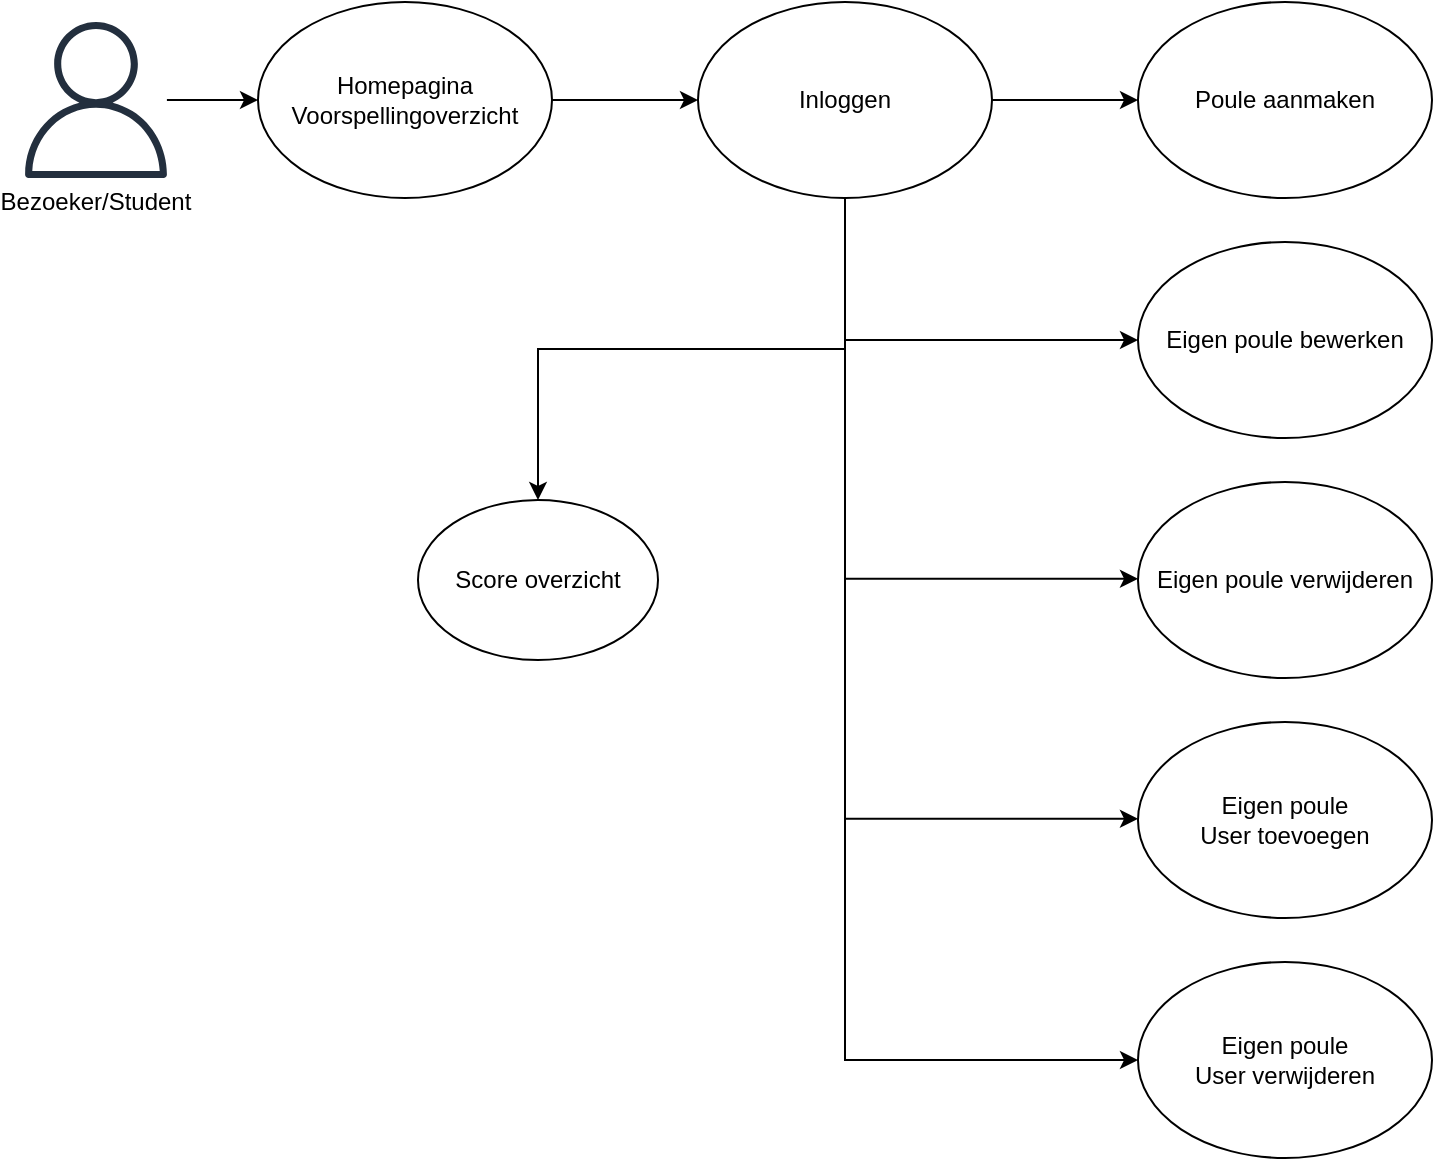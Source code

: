 <mxfile version="13.0.9" type="device"><diagram id="teSv9fd6EIG_O8BGZYxy" name="Page-1"><mxGraphModel dx="1209" dy="1306" grid="1" gridSize="10" guides="1" tooltips="1" connect="1" arrows="1" fold="1" page="1" pageScale="1" pageWidth="850" pageHeight="1100" math="0" shadow="0"><root><mxCell id="0"/><mxCell id="1" parent="0"/><mxCell id="phkHeDAZxau8ZDA4s9XS-6" style="edgeStyle=orthogonalEdgeStyle;rounded=0;orthogonalLoop=1;jettySize=auto;html=1;entryX=0;entryY=0.5;entryDx=0;entryDy=0;" edge="1" parent="1" source="phkHeDAZxau8ZDA4s9XS-1" target="phkHeDAZxau8ZDA4s9XS-2"><mxGeometry relative="1" as="geometry"><mxPoint x="240" y="159.0" as="targetPoint"/></mxGeometry></mxCell><mxCell id="phkHeDAZxau8ZDA4s9XS-1" value="" style="outlineConnect=0;fontColor=#232F3E;gradientColor=none;fillColor=#232F3E;strokeColor=none;dashed=0;verticalLabelPosition=bottom;verticalAlign=top;align=center;html=1;fontSize=12;fontStyle=0;aspect=fixed;pointerEvents=1;shape=mxgraph.aws4.user;" vertex="1" parent="1"><mxGeometry x="80" y="120" width="78" height="78" as="geometry"/></mxCell><mxCell id="phkHeDAZxau8ZDA4s9XS-7" style="edgeStyle=orthogonalEdgeStyle;rounded=0;orthogonalLoop=1;jettySize=auto;html=1;entryX=0;entryY=0.5;entryDx=0;entryDy=0;" edge="1" parent="1" source="phkHeDAZxau8ZDA4s9XS-2" target="phkHeDAZxau8ZDA4s9XS-9"><mxGeometry relative="1" as="geometry"><mxPoint x="510.0" y="159" as="targetPoint"/></mxGeometry></mxCell><mxCell id="phkHeDAZxau8ZDA4s9XS-2" value="Homepagina&lt;br&gt;Voorspellingoverzicht" style="ellipse;whiteSpace=wrap;html=1;" vertex="1" parent="1"><mxGeometry x="200" y="110" width="147" height="98" as="geometry"/></mxCell><mxCell id="phkHeDAZxau8ZDA4s9XS-3" value="Bezoeker/Student" style="text;html=1;strokeColor=none;fillColor=none;align=center;verticalAlign=middle;whiteSpace=wrap;rounded=0;" vertex="1" parent="1"><mxGeometry x="99" y="200" width="40" height="20" as="geometry"/></mxCell><mxCell id="phkHeDAZxau8ZDA4s9XS-12" style="edgeStyle=orthogonalEdgeStyle;rounded=0;orthogonalLoop=1;jettySize=auto;html=1;entryX=0;entryY=0.5;entryDx=0;entryDy=0;" edge="1" parent="1" source="phkHeDAZxau8ZDA4s9XS-9" target="phkHeDAZxau8ZDA4s9XS-11"><mxGeometry relative="1" as="geometry"/></mxCell><mxCell id="phkHeDAZxau8ZDA4s9XS-17" style="edgeStyle=orthogonalEdgeStyle;rounded=0;orthogonalLoop=1;jettySize=auto;html=1;exitX=0.5;exitY=1;exitDx=0;exitDy=0;entryX=0;entryY=0.5;entryDx=0;entryDy=0;" edge="1" parent="1" source="phkHeDAZxau8ZDA4s9XS-9" target="phkHeDAZxau8ZDA4s9XS-15"><mxGeometry relative="1" as="geometry"/></mxCell><mxCell id="phkHeDAZxau8ZDA4s9XS-30" style="edgeStyle=orthogonalEdgeStyle;rounded=0;orthogonalLoop=1;jettySize=auto;html=1;exitX=0.5;exitY=1;exitDx=0;exitDy=0;entryX=0.5;entryY=0;entryDx=0;entryDy=0;" edge="1" parent="1" source="phkHeDAZxau8ZDA4s9XS-9" target="phkHeDAZxau8ZDA4s9XS-29"><mxGeometry relative="1" as="geometry"/></mxCell><mxCell id="phkHeDAZxau8ZDA4s9XS-9" value="Inloggen" style="ellipse;whiteSpace=wrap;html=1;" vertex="1" parent="1"><mxGeometry x="420" y="110" width="147" height="98" as="geometry"/></mxCell><mxCell id="phkHeDAZxau8ZDA4s9XS-11" value="Poule aanmaken" style="ellipse;whiteSpace=wrap;html=1;" vertex="1" parent="1"><mxGeometry x="640" y="110" width="147" height="98" as="geometry"/></mxCell><mxCell id="phkHeDAZxau8ZDA4s9XS-13" value="Eigen poule bewerken" style="ellipse;whiteSpace=wrap;html=1;" vertex="1" parent="1"><mxGeometry x="640" y="230" width="147" height="98" as="geometry"/></mxCell><mxCell id="phkHeDAZxau8ZDA4s9XS-14" value="Eigen poule verwijderen&lt;br&gt;" style="ellipse;whiteSpace=wrap;html=1;" vertex="1" parent="1"><mxGeometry x="640" y="350" width="147" height="98" as="geometry"/></mxCell><mxCell id="phkHeDAZxau8ZDA4s9XS-15" value="Eigen poule&lt;br&gt;User verwijderen" style="ellipse;whiteSpace=wrap;html=1;" vertex="1" parent="1"><mxGeometry x="640" y="590" width="147" height="98" as="geometry"/></mxCell><mxCell id="phkHeDAZxau8ZDA4s9XS-16" value="Eigen poule&lt;br&gt;User toevoegen" style="ellipse;whiteSpace=wrap;html=1;" vertex="1" parent="1"><mxGeometry x="640" y="470" width="147" height="98" as="geometry"/></mxCell><mxCell id="phkHeDAZxau8ZDA4s9XS-26" value="" style="endArrow=classic;html=1;entryX=0;entryY=0.5;entryDx=0;entryDy=0;" edge="1" parent="1" target="phkHeDAZxau8ZDA4s9XS-13"><mxGeometry width="50" height="50" relative="1" as="geometry"><mxPoint x="494" y="279" as="sourcePoint"/><mxPoint x="580" y="254" as="targetPoint"/></mxGeometry></mxCell><mxCell id="phkHeDAZxau8ZDA4s9XS-27" value="" style="endArrow=classic;html=1;entryX=0;entryY=0.5;entryDx=0;entryDy=0;" edge="1" parent="1"><mxGeometry width="50" height="50" relative="1" as="geometry"><mxPoint x="494" y="398.41" as="sourcePoint"/><mxPoint x="640.0" y="398.41" as="targetPoint"/></mxGeometry></mxCell><mxCell id="phkHeDAZxau8ZDA4s9XS-28" value="" style="endArrow=classic;html=1;entryX=0;entryY=0.5;entryDx=0;entryDy=0;" edge="1" parent="1"><mxGeometry width="50" height="50" relative="1" as="geometry"><mxPoint x="494" y="518.41" as="sourcePoint"/><mxPoint x="640.0" y="518.41" as="targetPoint"/></mxGeometry></mxCell><mxCell id="phkHeDAZxau8ZDA4s9XS-29" value="Score overzicht" style="ellipse;whiteSpace=wrap;html=1;" vertex="1" parent="1"><mxGeometry x="280" y="359" width="120" height="80" as="geometry"/></mxCell></root></mxGraphModel></diagram></mxfile>